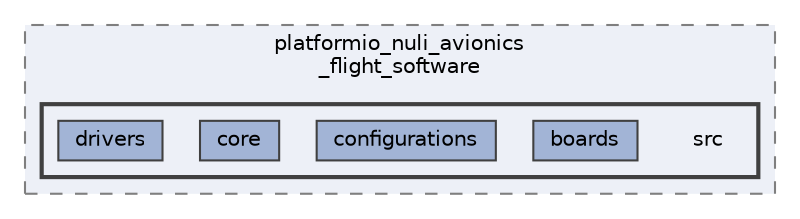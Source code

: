 digraph "nuli_avionics_flight_software/platformio_nuli_avionics_flight_software/src"
{
 // LATEX_PDF_SIZE
  bgcolor="transparent";
  edge [fontname=Helvetica,fontsize=10,labelfontname=Helvetica,labelfontsize=10];
  node [fontname=Helvetica,fontsize=10,shape=box,height=0.2,width=0.4];
  compound=true
  subgraph clusterdir_04808d6eb8296baa88bfd174850557f6 {
    graph [ bgcolor="#edf0f7", pencolor="grey50", label="platformio_nuli_avionics\l_flight_software", fontname=Helvetica,fontsize=10 style="filled,dashed", URL="dir_04808d6eb8296baa88bfd174850557f6.html",tooltip=""]
  subgraph clusterdir_540552997814af23142a7fbd55b3e592 {
    graph [ bgcolor="#edf0f7", pencolor="grey25", label="", fontname=Helvetica,fontsize=10 style="filled,bold", URL="dir_540552997814af23142a7fbd55b3e592.html",tooltip=""]
    dir_540552997814af23142a7fbd55b3e592 [shape=plaintext, label="src"];
  dir_c0be88bf8654ea38bad6c910bcbdaf10 [label="boards", fillcolor="#a2b4d6", color="grey25", style="filled", URL="dir_c0be88bf8654ea38bad6c910bcbdaf10.html",tooltip=""];
  dir_cdc672103e0b49106e3251d7c4f51e12 [label="configurations", fillcolor="#a2b4d6", color="grey25", style="filled", URL="dir_cdc672103e0b49106e3251d7c4f51e12.html",tooltip=""];
  dir_6e0867bb0ce0d3cc294b9660239a8de1 [label="core", fillcolor="#a2b4d6", color="grey25", style="filled", URL="dir_6e0867bb0ce0d3cc294b9660239a8de1.html",tooltip=""];
  dir_2007717ffe691f1c671b4a1c55a66eb5 [label="drivers", fillcolor="#a2b4d6", color="grey25", style="filled", URL="dir_2007717ffe691f1c671b4a1c55a66eb5.html",tooltip=""];
  }
  }
}
